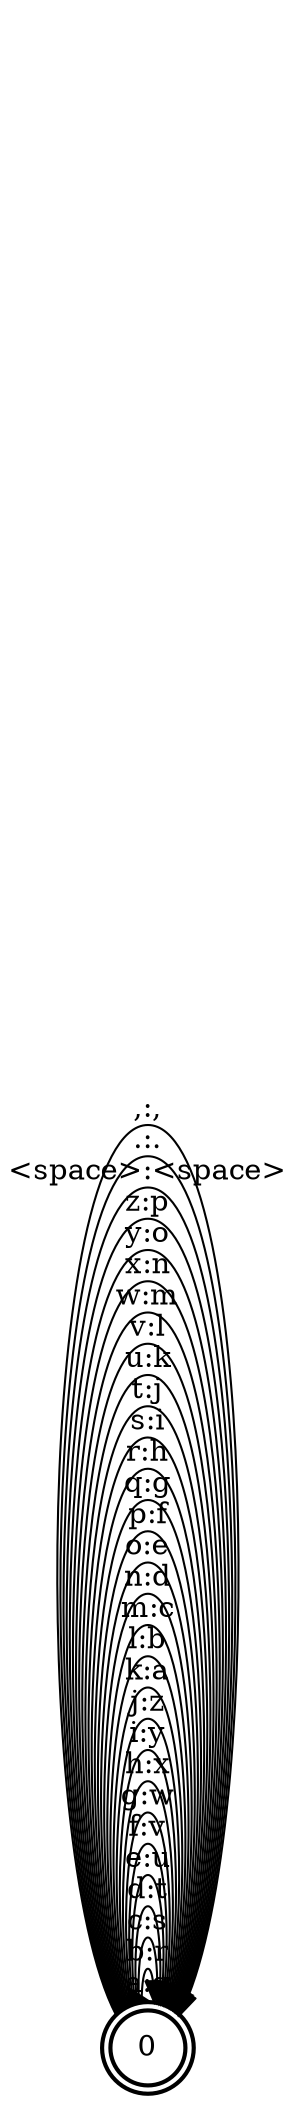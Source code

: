 digraph FST {
rankdir = LR;
size = "8.5,15";
label = "";
center = 1;
orientation = Portrait;
ranksep = "0.4";
nodesep = "0.01";
0 [label = "0", shape = doublecircle, style = bold, fontsize = 14]
	0 -> 0 [label = "a:q", fontsize = 14];
	0 -> 0 [label = "b:r", fontsize = 14];
	0 -> 0 [label = "c:s", fontsize = 14];
	0 -> 0 [label = "d:t", fontsize = 14];
	0 -> 0 [label = "e:u", fontsize = 14];
	0 -> 0 [label = "f:v", fontsize = 14];
	0 -> 0 [label = "g:w", fontsize = 14];
	0 -> 0 [label = "h:x", fontsize = 14];
	0 -> 0 [label = "i:y", fontsize = 14];
	0 -> 0 [label = "j:z", fontsize = 14];
	0 -> 0 [label = "k:a", fontsize = 14];
	0 -> 0 [label = "l:b", fontsize = 14];
	0 -> 0 [label = "m:c", fontsize = 14];
	0 -> 0 [label = "n:d", fontsize = 14];
	0 -> 0 [label = "o:e", fontsize = 14];
	0 -> 0 [label = "p:f", fontsize = 14];
	0 -> 0 [label = "q:g", fontsize = 14];
	0 -> 0 [label = "r:h", fontsize = 14];
	0 -> 0 [label = "s:i", fontsize = 14];
	0 -> 0 [label = "t:j", fontsize = 14];
	0 -> 0 [label = "u:k", fontsize = 14];
	0 -> 0 [label = "v:l", fontsize = 14];
	0 -> 0 [label = "w:m", fontsize = 14];
	0 -> 0 [label = "x:n", fontsize = 14];
	0 -> 0 [label = "y:o", fontsize = 14];
	0 -> 0 [label = "z:p", fontsize = 14];
	0 -> 0 [label = "<space>:<space>", fontsize = 14];
	0 -> 0 [label = ".:.", fontsize = 14];
	0 -> 0 [label = ",:,", fontsize = 14];
}
